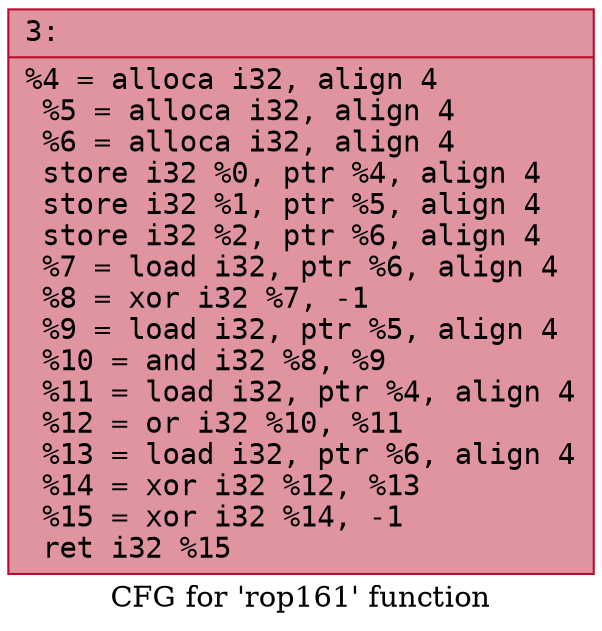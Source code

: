 digraph "CFG for 'rop161' function" {
	label="CFG for 'rop161' function";

	Node0x6000015c1130 [shape=record,color="#b70d28ff", style=filled, fillcolor="#b70d2870" fontname="Courier",label="{3:\l|  %4 = alloca i32, align 4\l  %5 = alloca i32, align 4\l  %6 = alloca i32, align 4\l  store i32 %0, ptr %4, align 4\l  store i32 %1, ptr %5, align 4\l  store i32 %2, ptr %6, align 4\l  %7 = load i32, ptr %6, align 4\l  %8 = xor i32 %7, -1\l  %9 = load i32, ptr %5, align 4\l  %10 = and i32 %8, %9\l  %11 = load i32, ptr %4, align 4\l  %12 = or i32 %10, %11\l  %13 = load i32, ptr %6, align 4\l  %14 = xor i32 %12, %13\l  %15 = xor i32 %14, -1\l  ret i32 %15\l}"];
}

